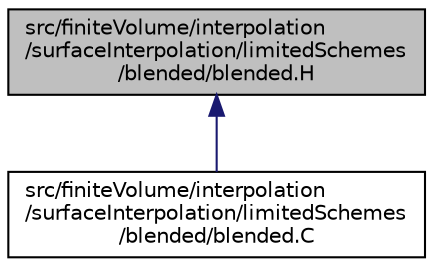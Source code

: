 digraph "src/finiteVolume/interpolation/surfaceInterpolation/limitedSchemes/blended/blended.H"
{
  bgcolor="transparent";
  edge [fontname="Helvetica",fontsize="10",labelfontname="Helvetica",labelfontsize="10"];
  node [fontname="Helvetica",fontsize="10",shape=record];
  Node99 [label="src/finiteVolume/interpolation\l/surfaceInterpolation/limitedSchemes\l/blended/blended.H",height=0.2,width=0.4,color="black", fillcolor="grey75", style="filled", fontcolor="black"];
  Node99 -> Node100 [dir="back",color="midnightblue",fontsize="10",style="solid",fontname="Helvetica"];
  Node100 [label="src/finiteVolume/interpolation\l/surfaceInterpolation/limitedSchemes\l/blended/blended.C",height=0.2,width=0.4,color="black",URL="$a41687.html",tooltip="linear/upwind blended differencing scheme. "];
}
